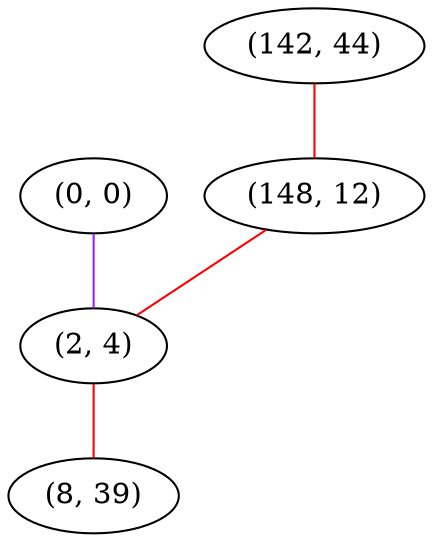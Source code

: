 graph "" {
"(0, 0)";
"(142, 44)";
"(148, 12)";
"(2, 4)";
"(8, 39)";
"(0, 0)" -- "(2, 4)"  [color=purple, key=0, weight=4];
"(142, 44)" -- "(148, 12)"  [color=red, key=0, weight=1];
"(148, 12)" -- "(2, 4)"  [color=red, key=0, weight=1];
"(2, 4)" -- "(8, 39)"  [color=red, key=0, weight=1];
}
